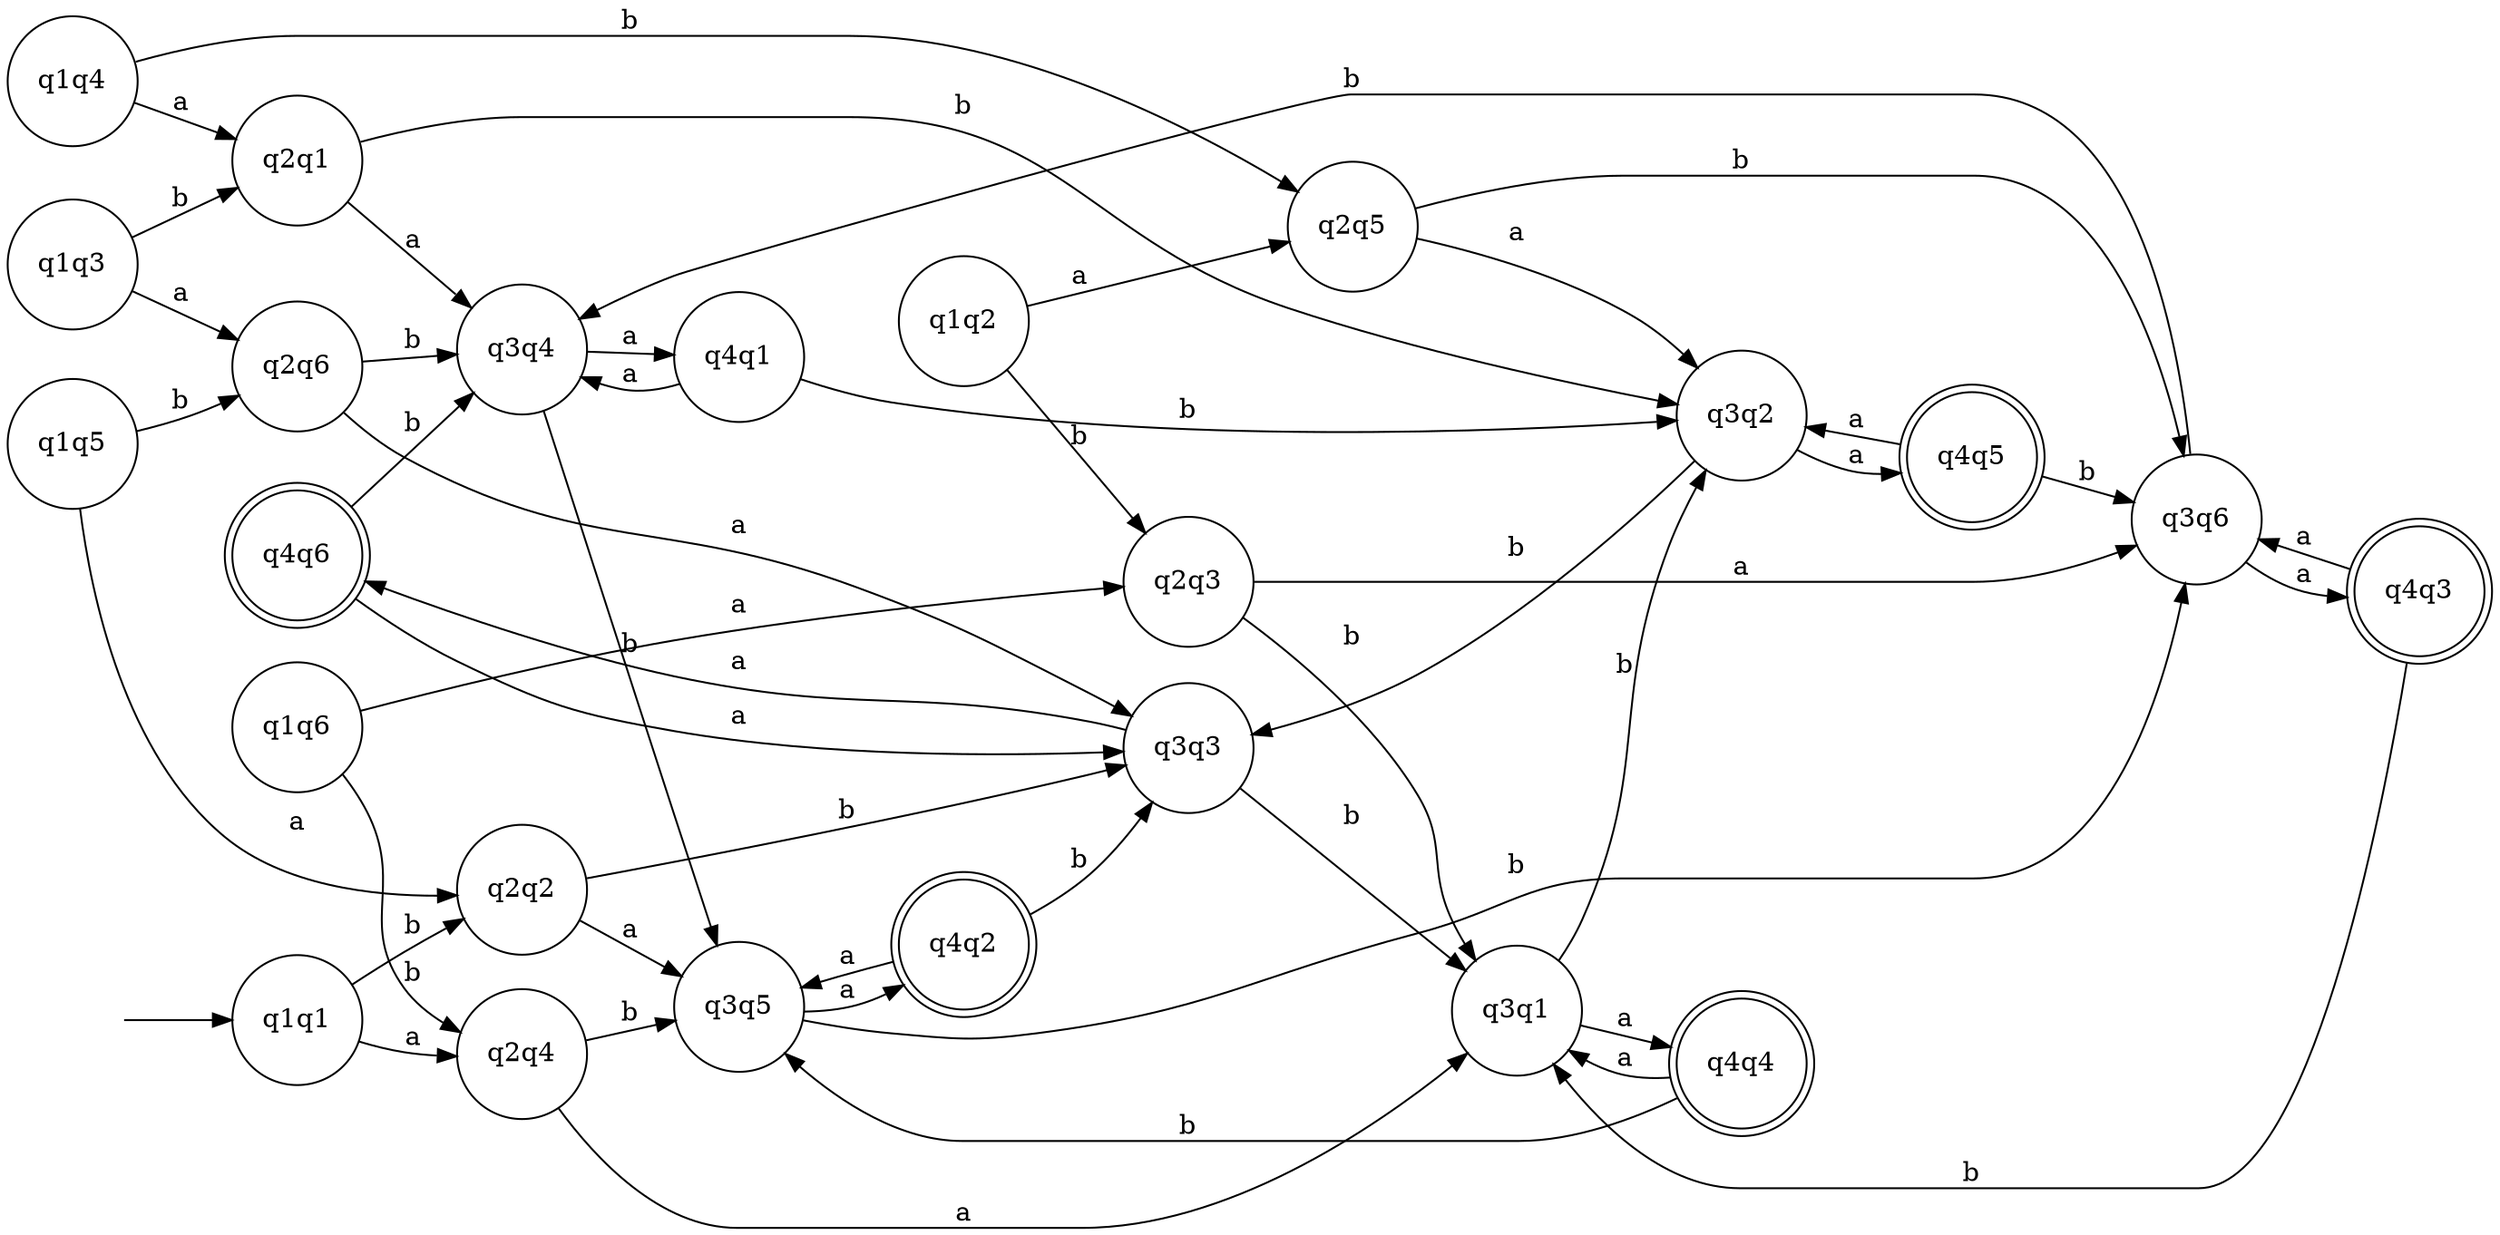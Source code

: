digraph finite_state_machine {
    rankdir=LR;
    node [shape = doublecircle];   q4q6  q4q5 q4q4 q4q2 q4q3;
    node [shape = circle];   q1q4;
    "" [shape = none];
    
    "" -> q1q1
    q1q1 -> q2q4 [label = "a"];
    q1q1 -> q2q2 [label = "b"];
    q1q2 -> q2q5 [label = "a"];
    q1q2 -> q2q3 [label = "b"];
    q1q3 -> q2q6 [label = "a"];
    q1q3 -> q2q1 [label = "b"];
    q1q4 -> q2q1 [label = "a"];
    q1q4 -> q2q5 [label = "b"];
    q1q5 -> q2q2 [label = "a"];
    q1q5 -> q2q6 [label = "b"];
    q1q6 -> q2q3 [label = "a"];
    q1q6 -> q2q4 [label = "b"];
    q2q1 -> q3q4 [label = "a"];
    q2q1 -> q3q2 [label = "b"];
    q2q2 -> q3q5 [label = "a"];
    q2q2 -> q3q3 [label = "b"];
    q2q3 -> q3q6 [label = "a"];
    q2q3 -> q3q1 [label = "b"];
    q2q4 -> q3q1 [label = "a"];
    q2q4 -> q3q5 [label = "b"];
    q2q5 -> q3q2 [label = "a"];
    q2q5 -> q3q6 [label = "b"];
    q2q6 -> q3q3 [label = "a"];
    q2q6 -> q3q4 [label = "b"];
    q3q1 -> q4q4 [label = "a"];
    q3q1 -> q3q2 [label = "b"];
    q3q2 -> q4q5 [label = "a"];
    q3q2 -> q3q3 [label = "b"];
    q3q3 -> q4q6 [label = "a"];
    q3q3 -> q3q1 [label = "b"];
    q3q4 -> q4q1 [label = "a"];
    q3q4 -> q3q5 [label = "b"];
    q3q5 -> q4q2 [label = "a"];
    q3q5 -> q3q6 [label = "b"];
    q3q6 -> q4q3 [label = "a"];
    q3q6 -> q3q4 [label = "b"];
    q4q1 -> q3q4 [label = "a"];
    q4q1 -> q3q2 [label = "b"];
    q4q2 -> q3q5 [label = "a"];
    q4q2 -> q3q3 [label = "b"];
    q4q3 -> q3q6 [label = "a"];
    q4q3 -> q3q1 [label = "b"];
    q4q4 -> q3q1 [label = "a"];
    q4q4 -> q3q5 [label = "b"];
    q4q5 -> q3q2 [label = "a"];
    q4q5 -> q3q6 [label = "b"];
    q4q6 -> q3q3 [label = "a"];
    q4q6 -> q3q4 [label = "b"];
    
    // "" -> q1
    // q1 -> q1 [label = "a"];
    // q1 -> q2 [label = "b"];
    // q2 -> q2 [label = "a"];
    // q2 -> q3 [label = "b"];
    // q3 -> q3 [label = "a"];
    // q3 -> q1 [label = "b"];
    // " " -> q4
    // q4 -> q4 [label = "b"];
    // q4 -> q5 [label = "a"];
    // q5 -> q5 [label = "b"];
    // q5 -> q4 [label = "a"];
   
}
